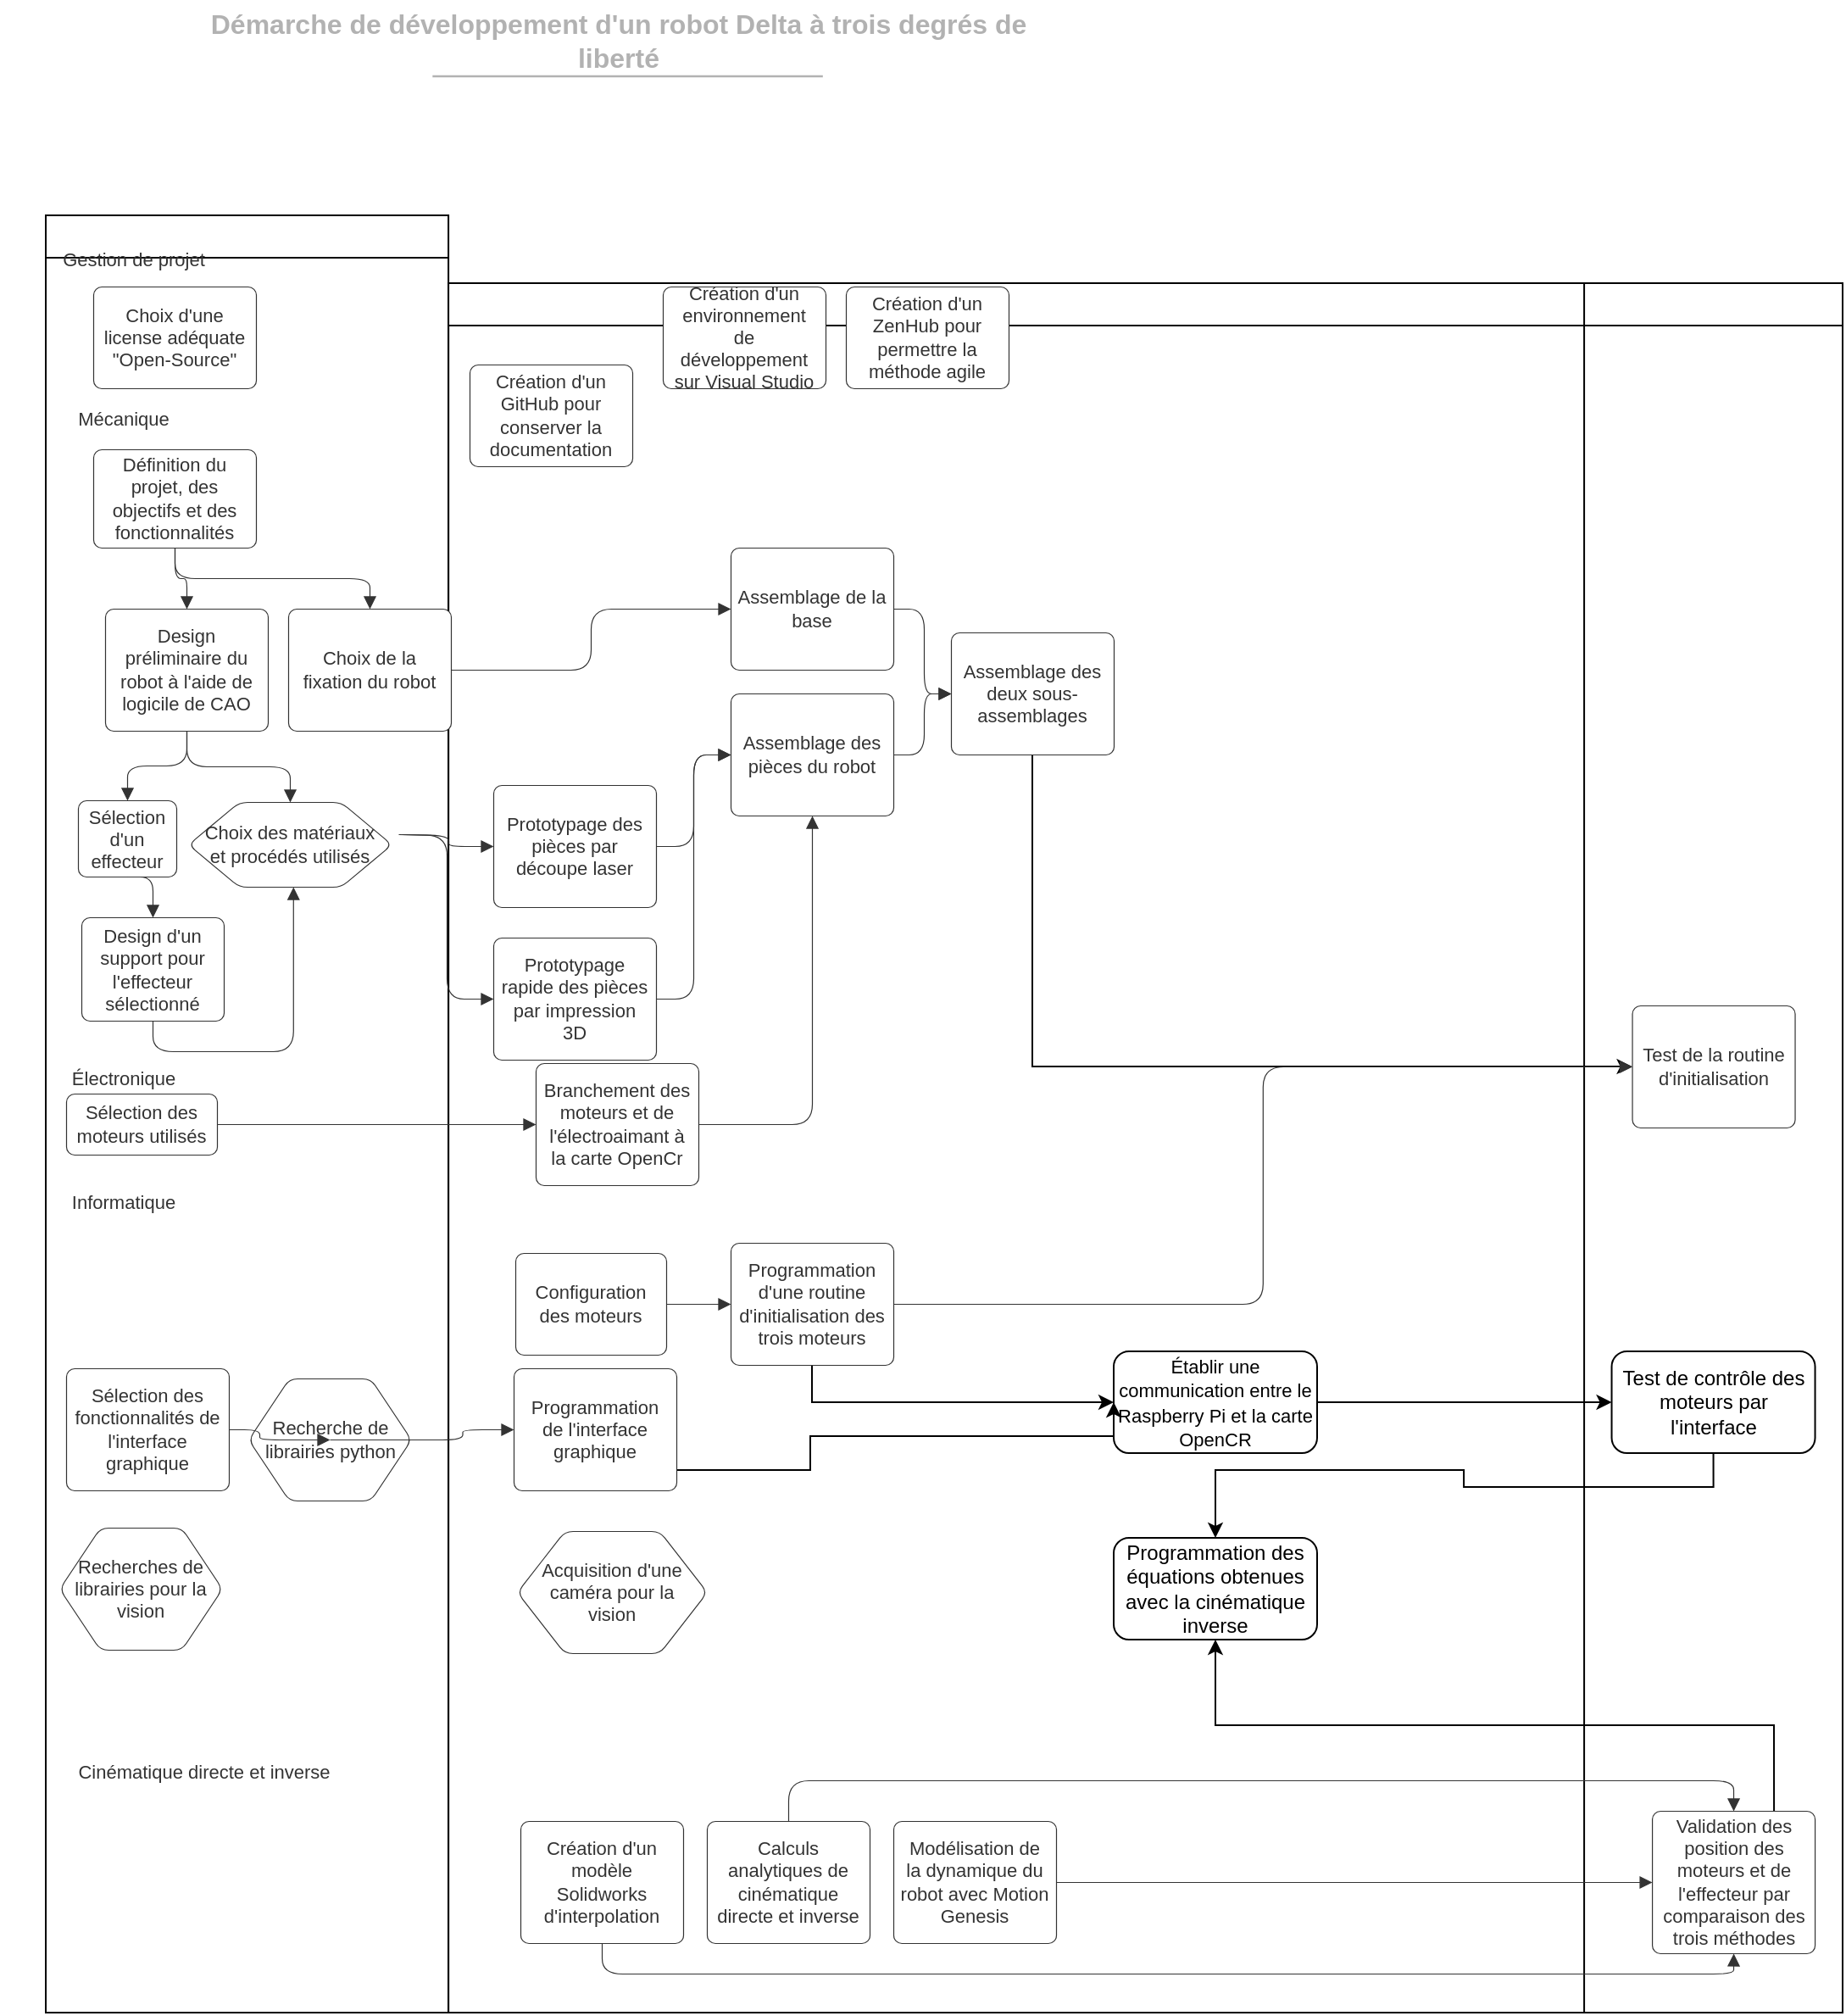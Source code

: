 <mxfile version="12.8.2" type="github"><diagram id="wRzOJQo-yiGOzdCGzCg_" name="Page-1"><mxGraphModel dx="1392" dy="527" grid="1" gridSize="10" guides="1" tooltips="1" connect="1" arrows="1" fold="1" page="1" pageScale="1" pageWidth="827" pageHeight="1169" math="0" shadow="0"><root><mxCell id="0"/><mxCell id="1" parent="0"/><mxCell id="FJ4czeCm_M_Wn3fOe1h0-1" value="" style="strokeColor=none;fillColor=none;fontSize=11;spacing=0;strokeOpacity=100;rounded=1;absoluteArcSize=1;arcSize=6;strokeWidth=1.2;" vertex="1" parent="1"><mxGeometry x="240" y="150" width="1060.001" height="1060" as="geometry"/></mxCell><mxCell id="FJ4czeCm_M_Wn3fOe1h0-2" value="Conception" style="shape=swimlane;startSize=25;fontSize=11;fontColor=#ffffff;fontStyle=1;align=center;" vertex="1" parent="FJ4czeCm_M_Wn3fOe1h0-1"><mxGeometry width="237.54" height="1060" as="geometry"/></mxCell><mxCell id="FJ4czeCm_M_Wn3fOe1h0-28" value="Choix des matériaux et procédés utilisés" style="html=1;whiteSpace=wrap;shape=hexagon;perimeter=hexagonPerimeter2;fontSize=11;fontColor=#333333;align=center;spacing=5;strokeColor=#333333;strokeOpacity=100;fillOpacity=100;rounded=1;absoluteArcSize=1;arcSize=9.6;fillColor=#ffffff;strokeWidth=0.6;" vertex="1" parent="FJ4czeCm_M_Wn3fOe1h0-2"><mxGeometry x="84" y="346" width="120" height="50" as="geometry"/></mxCell><mxCell id="FJ4czeCm_M_Wn3fOe1h0-29" value="Recherche de librairies python " style="html=1;whiteSpace=wrap;shape=hexagon;perimeter=hexagonPerimeter2;fontSize=11;fontColor=#333333;align=center;spacing=5;strokeColor=#333333;strokeOpacity=100;fillOpacity=100;rounded=1;absoluteArcSize=1;arcSize=9.6;fillColor=#ffffff;strokeWidth=0.6;" vertex="1" parent="FJ4czeCm_M_Wn3fOe1h0-2"><mxGeometry x="119.5" y="686" width="96" height="72" as="geometry"/></mxCell><mxCell id="FJ4czeCm_M_Wn3fOe1h0-56" value="Cinématique directe et inverse" style="html=1;whiteSpace=wrap;;fontSize=11;fontColor=#333333;align=center;spacing=5;strokeOpacity=0;fillOpacity=0;rounded=1;absoluteArcSize=1;arcSize=9.6;fillColor=#ffffff;strokeWidth=0.6;" vertex="1" parent="FJ4czeCm_M_Wn3fOe1h0-2"><mxGeometry y="900" width="187" height="36" as="geometry"/></mxCell><mxCell id="FJ4czeCm_M_Wn3fOe1h0-3" value="Réalisation" style="shape=swimlane;startSize=25;fontSize=11;fontColor=#ffffff;fontStyle=1;align=center;" vertex="1" parent="FJ4czeCm_M_Wn3fOe1h0-1"><mxGeometry x="237.541" y="40" width="822.46" height="1020" as="geometry"/></mxCell><mxCell id="FJ4czeCm_M_Wn3fOe1h0-34" value="Prototypage rapide des pièces par impression 3D" style="html=1;whiteSpace=wrap;;fontSize=11;fontColor=#333333;align=center;spacing=5;strokeColor=#333333;strokeOpacity=100;fillOpacity=100;rounded=1;absoluteArcSize=1;arcSize=9.6;fillColor=#ffffff;strokeWidth=0.6;" vertex="1" parent="FJ4czeCm_M_Wn3fOe1h0-3"><mxGeometry x="26.459" y="386" width="96" height="72" as="geometry"/></mxCell><mxCell id="FJ4czeCm_M_Wn3fOe1h0-35" value="Prototypage des pièces par découpe laser" style="html=1;whiteSpace=wrap;;fontSize=11;fontColor=#333333;align=center;spacing=5;strokeColor=#333333;strokeOpacity=100;fillOpacity=100;rounded=1;absoluteArcSize=1;arcSize=9.6;fillColor=#ffffff;strokeWidth=0.6;" vertex="1" parent="FJ4czeCm_M_Wn3fOe1h0-3"><mxGeometry x="26.459" y="296" width="96" height="72" as="geometry"/></mxCell><mxCell id="FJ4czeCm_M_Wn3fOe1h0-4" value="Tests" style="shape=swimlane;startSize=25;fontSize=11;fontColor=#ffffff;fontStyle=1;align=center;" vertex="1" parent="FJ4czeCm_M_Wn3fOe1h0-3"><mxGeometry x="670" width="152.46" height="1020" as="geometry"/></mxCell><mxCell id="FJ4czeCm_M_Wn3fOe1h0-61" value="Test de la routine d'initialisation" style="html=1;whiteSpace=wrap;;fontSize=11;fontColor=#333333;align=center;spacing=5;strokeColor=#333333;strokeOpacity=100;fillOpacity=100;rounded=1;absoluteArcSize=1;arcSize=9.6;fillColor=#ffffff;strokeWidth=0.6;" vertex="1" parent="FJ4czeCm_M_Wn3fOe1h0-4"><mxGeometry x="28.23" y="426" width="96" height="72" as="geometry"/></mxCell><mxCell id="FJ4czeCm_M_Wn3fOe1h0-55" value="Validation des position des moteurs et de l'effecteur par comparaison des trois méthodes" style="html=1;whiteSpace=wrap;;fontSize=11;fontColor=#333333;align=center;spacing=5;strokeColor=#333333;strokeOpacity=100;fillOpacity=100;rounded=1;absoluteArcSize=1;arcSize=9.6;fillColor=#ffffff;strokeWidth=0.6;" vertex="1" parent="FJ4czeCm_M_Wn3fOe1h0-4"><mxGeometry x="40.0" y="901" width="96" height="84" as="geometry"/></mxCell><mxCell id="FJ4czeCm_M_Wn3fOe1h0-69" value="Test de contrôle des moteurs par l'interface" style="rounded=1;whiteSpace=wrap;html=1;" vertex="1" parent="FJ4czeCm_M_Wn3fOe1h0-4"><mxGeometry x="16.229" y="630" width="120" height="60" as="geometry"/></mxCell><mxCell id="FJ4czeCm_M_Wn3fOe1h0-70" style="edgeStyle=orthogonalEdgeStyle;rounded=0;orthogonalLoop=1;jettySize=auto;html=1;exitX=1;exitY=0.5;exitDx=0;exitDy=0;" edge="1" parent="FJ4czeCm_M_Wn3fOe1h0-3" source="FJ4czeCm_M_Wn3fOe1h0-65" target="FJ4czeCm_M_Wn3fOe1h0-69"><mxGeometry relative="1" as="geometry"/></mxCell><mxCell id="FJ4czeCm_M_Wn3fOe1h0-65" value="&lt;font style=&quot;font-size: 11px&quot;&gt;Établir une communication entre le Raspberry Pi et la carte OpenCR&lt;/font&gt;" style="rounded=1;whiteSpace=wrap;html=1;" vertex="1" parent="FJ4czeCm_M_Wn3fOe1h0-3"><mxGeometry x="392.459" y="630" width="120" height="60" as="geometry"/></mxCell><mxCell id="FJ4czeCm_M_Wn3fOe1h0-23" value="Création d'un GitHub pour conserver la documentation" style="html=1;whiteSpace=wrap;;fontSize=11;fontColor=#333333;align=center;spacing=5;strokeColor=#333333;strokeOpacity=100;fillOpacity=100;rounded=1;absoluteArcSize=1;arcSize=9.6;fillColor=#ffffff;strokeWidth=0.6;" vertex="1" parent="FJ4czeCm_M_Wn3fOe1h0-3"><mxGeometry x="12.459" y="48" width="96" height="60" as="geometry"/></mxCell><mxCell id="FJ4czeCm_M_Wn3fOe1h0-53" value="Création d'un modèle Solidworks d'interpolation" style="html=1;whiteSpace=wrap;;fontSize=11;fontColor=#333333;align=center;spacing=5;strokeColor=#333333;strokeOpacity=100;fillOpacity=100;rounded=1;absoluteArcSize=1;arcSize=9.6;fillColor=#ffffff;strokeWidth=0.6;" vertex="1" parent="FJ4czeCm_M_Wn3fOe1h0-3"><mxGeometry x="42.459" y="907" width="96" height="72" as="geometry"/></mxCell><mxCell id="FJ4czeCm_M_Wn3fOe1h0-57" value="" style="html=1;jettySize=18;fontSize=11;strokeColor=#333333;strokeOpacity=100;strokeWidth=0.6;rounded=1;arcSize=24;edgeStyle=orthogonalEdgeStyle;startArrow=none;;endArrow=block;endFill=1;;exitX=0.5;exitY=1.004;exitPerimeter=1;entryX=0.5;entryY=1.004;entryPerimeter=1;" edge="1" parent="FJ4czeCm_M_Wn3fOe1h0-3" source="FJ4czeCm_M_Wn3fOe1h0-53" target="FJ4czeCm_M_Wn3fOe1h0-55"><mxGeometry width="100" height="100" relative="1" as="geometry"/></mxCell><mxCell id="FJ4czeCm_M_Wn3fOe1h0-54" value="Calculs analytiques de cinématique directe et inverse" style="html=1;whiteSpace=wrap;;fontSize=11;fontColor=#333333;align=center;spacing=5;strokeColor=#333333;strokeOpacity=100;fillOpacity=100;rounded=1;absoluteArcSize=1;arcSize=9.6;fillColor=#ffffff;strokeWidth=0.6;" vertex="1" parent="FJ4czeCm_M_Wn3fOe1h0-3"><mxGeometry x="152.459" y="907" width="96" height="72" as="geometry"/></mxCell><mxCell id="FJ4czeCm_M_Wn3fOe1h0-58" value="" style="html=1;jettySize=18;fontSize=11;strokeColor=#333333;strokeOpacity=100;strokeWidth=0.6;rounded=1;arcSize=24;edgeStyle=orthogonalEdgeStyle;startArrow=none;;endArrow=block;endFill=1;;exitX=0.5;exitY=-0.004;exitPerimeter=1;entryX=0.5;entryY=-0.004;entryPerimeter=1;" edge="1" parent="FJ4czeCm_M_Wn3fOe1h0-3" source="FJ4czeCm_M_Wn3fOe1h0-54" target="FJ4czeCm_M_Wn3fOe1h0-55"><mxGeometry width="100" height="100" relative="1" as="geometry"/></mxCell><mxCell id="FJ4czeCm_M_Wn3fOe1h0-49" value="Modélisation de la dynamique du robot avec Motion Genesis" style="html=1;whiteSpace=wrap;;fontSize=11;fontColor=#333333;align=center;spacing=5;strokeColor=#333333;strokeOpacity=100;fillOpacity=100;rounded=1;absoluteArcSize=1;arcSize=9.6;fillColor=#ffffff;strokeWidth=0.6;" vertex="1" parent="FJ4czeCm_M_Wn3fOe1h0-3"><mxGeometry x="262.459" y="907" width="96" height="72" as="geometry"/></mxCell><mxCell id="FJ4czeCm_M_Wn3fOe1h0-59" value="" style="html=1;jettySize=18;fontSize=11;strokeColor=#333333;strokeOpacity=100;strokeWidth=0.6;rounded=1;arcSize=24;edgeStyle=orthogonalEdgeStyle;startArrow=none;;endArrow=block;endFill=1;;exitX=1.003;exitY=0.5;exitPerimeter=1;entryX=-0.003;entryY=0.5;entryPerimeter=1;" edge="1" parent="FJ4czeCm_M_Wn3fOe1h0-3" source="FJ4czeCm_M_Wn3fOe1h0-49" target="FJ4czeCm_M_Wn3fOe1h0-55"><mxGeometry width="100" height="100" relative="1" as="geometry"/></mxCell><mxCell id="FJ4czeCm_M_Wn3fOe1h0-72" value="Programmation des équations obtenues avec la cinématique inverse" style="rounded=1;whiteSpace=wrap;html=1;" vertex="1" parent="FJ4czeCm_M_Wn3fOe1h0-3"><mxGeometry x="392.459" y="740" width="120" height="60" as="geometry"/></mxCell><mxCell id="FJ4czeCm_M_Wn3fOe1h0-76" style="edgeStyle=orthogonalEdgeStyle;rounded=0;orthogonalLoop=1;jettySize=auto;html=1;exitX=0.75;exitY=0;exitDx=0;exitDy=0;entryX=0.5;entryY=1;entryDx=0;entryDy=0;" edge="1" parent="FJ4czeCm_M_Wn3fOe1h0-3" source="FJ4czeCm_M_Wn3fOe1h0-55" target="FJ4czeCm_M_Wn3fOe1h0-72"><mxGeometry relative="1" as="geometry"/></mxCell><mxCell id="FJ4czeCm_M_Wn3fOe1h0-77" style="edgeStyle=orthogonalEdgeStyle;rounded=0;orthogonalLoop=1;jettySize=auto;html=1;exitX=0.5;exitY=1;exitDx=0;exitDy=0;entryX=0.5;entryY=0;entryDx=0;entryDy=0;" edge="1" parent="FJ4czeCm_M_Wn3fOe1h0-3" source="FJ4czeCm_M_Wn3fOe1h0-69" target="FJ4czeCm_M_Wn3fOe1h0-72"><mxGeometry relative="1" as="geometry"><Array as="points"><mxPoint x="746" y="710"/><mxPoint x="599" y="710"/><mxPoint x="599" y="700"/><mxPoint x="452" y="700"/></Array></mxGeometry></mxCell><mxCell id="FJ4czeCm_M_Wn3fOe1h0-5" value="Démarche de développement d'un robot Delta à trois degrés de liberté" style="html=1;whiteSpace=wrap;;fontSize=16;fontColor=#b2b2b2;fontStyle=1;align=center;spacingLeft=5.628;spacingRight=9.38;spacingTop=2.68;spacing=4;strokeOpacity=0;fillOpacity=0;rounded=1;absoluteArcSize=1;arcSize=9.6;fillColor=#ffffff;strokeWidth=1.2;" vertex="1" parent="1"><mxGeometry x="324" y="24" width="512" height="44" as="geometry"/></mxCell><mxCell id="FJ4czeCm_M_Wn3fOe1h0-6" value="" style="html=1;jettySize=18;fontSize=11;strokeColor=#b2b2b2;strokeOpacity=100;strokeWidth=1.2;rounded=1;arcSize=16;startArrow=none;;endArrow=none;;exitX=0.296;exitY=0.967;exitPerimeter=1;entryX=0.716;entryY=0.967;entryPerimeter=1;" edge="1" parent="1" source="FJ4czeCm_M_Wn3fOe1h0-5" target="FJ4czeCm_M_Wn3fOe1h0-5"><mxGeometry width="100" height="100" relative="1" as="geometry"/></mxCell><mxCell id="FJ4czeCm_M_Wn3fOe1h0-7" value="Mécanique" style="html=1;whiteSpace=wrap;;fontSize=11;fontColor=#333333;align=center;spacing=5;strokeOpacity=0;fillOpacity=0;rounded=1;absoluteArcSize=1;arcSize=9.6;fillColor=#ffffff;strokeWidth=0.6;" vertex="1" parent="1"><mxGeometry x="214" y="252" width="144" height="36" as="geometry"/></mxCell><mxCell id="FJ4czeCm_M_Wn3fOe1h0-8" value="Informatique" style="html=1;whiteSpace=wrap;;fontSize=11;fontColor=#333333;align=center;spacing=5;strokeOpacity=0;fillOpacity=0;rounded=1;absoluteArcSize=1;arcSize=9.6;fillColor=#ffffff;strokeWidth=0.6;" vertex="1" parent="1"><mxGeometry x="214" y="714" width="144" height="36" as="geometry"/></mxCell><mxCell id="FJ4czeCm_M_Wn3fOe1h0-9" value="Électronique" style="html=1;whiteSpace=wrap;;fontSize=11;fontColor=#333333;align=center;spacing=5;strokeOpacity=0;fillOpacity=0;rounded=1;absoluteArcSize=1;arcSize=9.6;fillColor=#ffffff;strokeWidth=0.6;" vertex="1" parent="1"><mxGeometry x="214" y="641" width="144" height="36" as="geometry"/></mxCell><mxCell id="FJ4czeCm_M_Wn3fOe1h0-10" value="Définition du projet, des objectifs et des fonctionnalités" style="html=1;whiteSpace=wrap;;fontSize=11;fontColor=#333333;align=center;spacing=5;strokeColor=#333333;strokeOpacity=100;fillOpacity=100;rounded=1;absoluteArcSize=1;arcSize=9.6;fillColor=#ffffff;strokeWidth=0.6;" vertex="1" parent="1"><mxGeometry x="268" y="288" width="96" height="58" as="geometry"/></mxCell><mxCell id="FJ4czeCm_M_Wn3fOe1h0-11" value="Design préliminaire du robot à l'aide de logicile de CAO" style="html=1;whiteSpace=wrap;;fontSize=11;fontColor=#333333;align=center;spacing=5;strokeColor=#333333;strokeOpacity=100;fillOpacity=100;rounded=1;absoluteArcSize=1;arcSize=9.6;fillColor=#ffffff;strokeWidth=0.6;" vertex="1" parent="1"><mxGeometry x="275" y="382" width="96" height="72" as="geometry"/></mxCell><mxCell id="FJ4czeCm_M_Wn3fOe1h0-12" value="Choix de la fixation du robot" style="html=1;whiteSpace=wrap;;fontSize=11;fontColor=#333333;align=center;spacing=5;strokeColor=#333333;strokeOpacity=100;fillOpacity=100;rounded=1;absoluteArcSize=1;arcSize=9.6;fillColor=#ffffff;strokeWidth=0.6;" vertex="1" parent="1"><mxGeometry x="383" y="382" width="96" height="72" as="geometry"/></mxCell><mxCell id="FJ4czeCm_M_Wn3fOe1h0-13" value="Sélection d'un effecteur" style="html=1;whiteSpace=wrap;;fontSize=11;fontColor=#333333;align=center;spacing=5;strokeColor=#333333;strokeOpacity=100;fillOpacity=100;rounded=1;absoluteArcSize=1;arcSize=9.6;fillColor=#ffffff;strokeWidth=0.6;" vertex="1" parent="1"><mxGeometry x="259" y="495" width="58" height="45" as="geometry"/></mxCell><mxCell id="FJ4czeCm_M_Wn3fOe1h0-14" value="" style="html=1;jettySize=18;fontSize=11;strokeColor=#333333;strokeOpacity=100;strokeWidth=0.6;rounded=1;arcSize=24;edgeStyle=orthogonalEdgeStyle;startArrow=none;;endArrow=block;endFill=1;;exitX=0.5;exitY=1.004;exitPerimeter=1;entryX=0.5;entryY=-0.007;entryPerimeter=1;" edge="1" parent="1" source="FJ4czeCm_M_Wn3fOe1h0-11" target="FJ4czeCm_M_Wn3fOe1h0-13"><mxGeometry width="100" height="100" relative="1" as="geometry"/></mxCell><mxCell id="FJ4czeCm_M_Wn3fOe1h0-15" value="" style="html=1;jettySize=18;fontSize=11;strokeColor=#333333;strokeOpacity=100;strokeWidth=0.6;rounded=1;arcSize=24;edgeStyle=orthogonalEdgeStyle;startArrow=none;;endArrow=block;endFill=1;;exitX=0.5;exitY=1.004;exitPerimeter=1;entryX=0.5;entryY=-0.006;entryPerimeter=1;" edge="1" parent="1" source="FJ4czeCm_M_Wn3fOe1h0-11" target="FJ4czeCm_M_Wn3fOe1h0-28"><mxGeometry width="100" height="100" relative="1" as="geometry"/></mxCell><mxCell id="FJ4czeCm_M_Wn3fOe1h0-16" value="Branchement des moteurs et de l'électroaimant à la carte OpenCr" style="html=1;whiteSpace=wrap;;fontSize=11;fontColor=#333333;align=center;spacing=5;strokeColor=#333333;strokeOpacity=100;fillOpacity=100;rounded=1;absoluteArcSize=1;arcSize=9.6;fillColor=#ffffff;strokeWidth=0.6;" vertex="1" parent="1"><mxGeometry x="529" y="650" width="96" height="72" as="geometry"/></mxCell><mxCell id="FJ4czeCm_M_Wn3fOe1h0-17" value="" style="html=1;jettySize=18;fontSize=11;strokeColor=#333333;strokeOpacity=100;strokeWidth=0.6;rounded=1;arcSize=24;edgeStyle=orthogonalEdgeStyle;startArrow=none;;endArrow=block;endFill=1;;exitX=0.5;exitY=1.005;exitPerimeter=1;entryX=0.5;entryY=-0.004;entryPerimeter=1;" edge="1" parent="1" source="FJ4czeCm_M_Wn3fOe1h0-10" target="FJ4czeCm_M_Wn3fOe1h0-11"><mxGeometry width="100" height="100" relative="1" as="geometry"/></mxCell><mxCell id="FJ4czeCm_M_Wn3fOe1h0-18" value="" style="html=1;jettySize=18;fontSize=11;strokeColor=#333333;strokeOpacity=100;strokeWidth=0.6;rounded=1;arcSize=24;edgeStyle=orthogonalEdgeStyle;startArrow=none;;endArrow=block;endFill=1;;exitX=0.5;exitY=1.005;exitPerimeter=1;entryX=0.5;entryY=-0.004;entryPerimeter=1;" edge="1" parent="1" source="FJ4czeCm_M_Wn3fOe1h0-10" target="FJ4czeCm_M_Wn3fOe1h0-12"><mxGeometry width="100" height="100" relative="1" as="geometry"/></mxCell><mxCell id="FJ4czeCm_M_Wn3fOe1h0-19" value="Sélection des moteurs utilisés " style="html=1;whiteSpace=wrap;;fontSize=11;fontColor=#333333;align=center;spacing=5;strokeColor=#333333;strokeOpacity=100;fillOpacity=100;rounded=1;absoluteArcSize=1;arcSize=9.6;fillColor=#ffffff;strokeWidth=0.6;" vertex="1" parent="1"><mxGeometry x="252" y="668" width="89" height="36" as="geometry"/></mxCell><mxCell id="FJ4czeCm_M_Wn3fOe1h0-20" value="Gestion de projet" style="html=1;whiteSpace=wrap;;fontSize=11;fontColor=#333333;align=center;spacing=5;strokeOpacity=0;fillOpacity=0;rounded=1;absoluteArcSize=1;arcSize=9.6;fillColor=#ffffff;strokeWidth=0.6;" vertex="1" parent="1"><mxGeometry x="220" y="158" width="144" height="36" as="geometry"/></mxCell><mxCell id="FJ4czeCm_M_Wn3fOe1h0-21" value="Design d'un support pour l'effecteur sélectionné" style="html=1;whiteSpace=wrap;;fontSize=11;fontColor=#333333;align=center;spacing=5;strokeColor=#333333;strokeOpacity=100;fillOpacity=100;rounded=1;absoluteArcSize=1;arcSize=9.6;fillColor=#ffffff;strokeWidth=0.6;" vertex="1" parent="1"><mxGeometry x="261" y="564" width="84" height="61" as="geometry"/></mxCell><mxCell id="FJ4czeCm_M_Wn3fOe1h0-22" value="" style="html=1;jettySize=18;fontSize=11;strokeColor=#333333;strokeOpacity=100;strokeWidth=0.6;rounded=1;arcSize=24;edgeStyle=orthogonalEdgeStyle;startArrow=none;;endArrow=block;endFill=1;;exitX=0.5;exitY=1.007;exitPerimeter=1;entryX=0.5;entryY=-0.005;entryPerimeter=1;" edge="1" parent="1" source="FJ4czeCm_M_Wn3fOe1h0-13" target="FJ4czeCm_M_Wn3fOe1h0-21"><mxGeometry width="100" height="100" relative="1" as="geometry"/></mxCell><mxCell id="FJ4czeCm_M_Wn3fOe1h0-24" value="Création d'un environnement de développement sur Visual Studio" style="html=1;whiteSpace=wrap;;fontSize=11;fontColor=#333333;align=center;spacing=5;strokeColor=#333333;strokeOpacity=100;fillOpacity=100;rounded=1;absoluteArcSize=1;arcSize=9.6;fillColor=#ffffff;strokeWidth=0.6;" vertex="1" parent="1"><mxGeometry x="604" y="192" width="96" height="60" as="geometry"/></mxCell><mxCell id="FJ4czeCm_M_Wn3fOe1h0-25" value="Création d'un ZenHub pour permettre la méthode agile" style="html=1;whiteSpace=wrap;;fontSize=11;fontColor=#333333;align=center;spacing=5;strokeColor=#333333;strokeOpacity=100;fillOpacity=100;rounded=1;absoluteArcSize=1;arcSize=9.6;fillColor=#ffffff;strokeWidth=0.6;" vertex="1" parent="1"><mxGeometry x="712" y="192" width="96" height="60" as="geometry"/></mxCell><mxCell id="FJ4czeCm_M_Wn3fOe1h0-26" value="Choix d'une license adéquate &quot;Open-Source&quot;" style="html=1;whiteSpace=wrap;;fontSize=11;fontColor=#333333;align=center;spacing=5;strokeColor=#333333;strokeOpacity=100;fillOpacity=100;rounded=1;absoluteArcSize=1;arcSize=9.6;fillColor=#ffffff;strokeWidth=0.6;" vertex="1" parent="1"><mxGeometry x="268" y="192" width="96" height="60" as="geometry"/></mxCell><mxCell id="FJ4czeCm_M_Wn3fOe1h0-27" value="Sélection des fonctionnalités de l'interface graphique" style="html=1;whiteSpace=wrap;;fontSize=11;fontColor=#333333;align=center;spacing=5;strokeColor=#333333;strokeOpacity=100;fillOpacity=100;rounded=1;absoluteArcSize=1;arcSize=9.6;fillColor=#ffffff;strokeWidth=0.6;" vertex="1" parent="1"><mxGeometry x="252" y="830" width="96" height="72" as="geometry"/></mxCell><mxCell id="FJ4czeCm_M_Wn3fOe1h0-30" value="" style="html=1;jettySize=18;fontSize=11;strokeColor=#333333;strokeOpacity=100;strokeWidth=0.6;rounded=1;arcSize=24;edgeStyle=orthogonalEdgeStyle;startArrow=none;;endArrow=block;endFill=1;;exitX=1.003;exitY=0.5;exitPerimeter=1;entryX=0.011;entryY=0.5;entryPerimeter=1;" edge="1" parent="1" source="FJ4czeCm_M_Wn3fOe1h0-27" target="FJ4czeCm_M_Wn3fOe1h0-29"><mxGeometry width="100" height="100" relative="1" as="geometry"/></mxCell><mxCell id="FJ4czeCm_M_Wn3fOe1h0-67" style="edgeStyle=orthogonalEdgeStyle;rounded=0;orthogonalLoop=1;jettySize=auto;html=1;exitX=1;exitY=0.5;exitDx=0;exitDy=0;entryX=0;entryY=0.5;entryDx=0;entryDy=0;" edge="1" parent="1" source="FJ4czeCm_M_Wn3fOe1h0-31" target="FJ4czeCm_M_Wn3fOe1h0-65"><mxGeometry relative="1" as="geometry"><Array as="points"><mxPoint x="612" y="890"/><mxPoint x="691" y="890"/><mxPoint x="691" y="870"/></Array></mxGeometry></mxCell><mxCell id="FJ4czeCm_M_Wn3fOe1h0-31" value="Programmation de l'interface graphique" style="html=1;whiteSpace=wrap;;fontSize=11;fontColor=#333333;align=center;spacing=5;strokeColor=#333333;strokeOpacity=100;fillOpacity=100;rounded=1;absoluteArcSize=1;arcSize=9.6;fillColor=#ffffff;strokeWidth=0.6;" vertex="1" parent="1"><mxGeometry x="516" y="830" width="96" height="72" as="geometry"/></mxCell><mxCell id="FJ4czeCm_M_Wn3fOe1h0-32" value="Acquisition d'une caméra pour la vision" style="html=1;whiteSpace=wrap;shape=hexagon;perimeter=hexagonPerimeter2;fontSize=11;fontColor=#333333;align=center;spacing=5;strokeColor=#333333;strokeOpacity=100;fillOpacity=100;rounded=1;absoluteArcSize=1;arcSize=9.6;fillColor=#ffffff;strokeWidth=0.6;" vertex="1" parent="1"><mxGeometry x="518" y="926" width="112" height="72" as="geometry"/></mxCell><mxCell id="FJ4czeCm_M_Wn3fOe1h0-33" value="Recherches de librairies pour la vision" style="html=1;whiteSpace=wrap;shape=hexagon;perimeter=hexagonPerimeter2;fontSize=11;fontColor=#333333;align=center;spacing=5;strokeColor=#333333;strokeOpacity=100;fillOpacity=100;rounded=1;absoluteArcSize=1;arcSize=9.6;fillColor=#ffffff;strokeWidth=0.6;" vertex="1" parent="1"><mxGeometry x="248" y="924" width="96" height="72" as="geometry"/></mxCell><mxCell id="FJ4czeCm_M_Wn3fOe1h0-36" value="Assemblage des pièces du robot" style="html=1;whiteSpace=wrap;;fontSize=11;fontColor=#333333;align=center;spacing=5;strokeColor=#333333;strokeOpacity=100;fillOpacity=100;rounded=1;absoluteArcSize=1;arcSize=9.6;fillColor=#ffffff;strokeWidth=0.6;" vertex="1" parent="1"><mxGeometry x="644" y="432" width="96" height="72" as="geometry"/></mxCell><mxCell id="FJ4czeCm_M_Wn3fOe1h0-37" value="Assemblage de la base" style="html=1;whiteSpace=wrap;;fontSize=11;fontColor=#333333;align=center;spacing=5;strokeColor=#333333;strokeOpacity=100;fillOpacity=100;rounded=1;absoluteArcSize=1;arcSize=9.6;fillColor=#ffffff;strokeWidth=0.6;" vertex="1" parent="1"><mxGeometry x="644" y="346" width="96" height="72" as="geometry"/></mxCell><mxCell id="FJ4czeCm_M_Wn3fOe1h0-63" style="edgeStyle=orthogonalEdgeStyle;rounded=0;orthogonalLoop=1;jettySize=auto;html=1;exitX=0.5;exitY=1;exitDx=0;exitDy=0;entryX=0;entryY=0.5;entryDx=0;entryDy=0;" edge="1" parent="1" source="FJ4czeCm_M_Wn3fOe1h0-38" target="FJ4czeCm_M_Wn3fOe1h0-61"><mxGeometry relative="1" as="geometry"/></mxCell><mxCell id="FJ4czeCm_M_Wn3fOe1h0-38" value="Assemblage des deux sous-assemblages" style="html=1;whiteSpace=wrap;;fontSize=11;fontColor=#333333;align=center;spacing=5;strokeColor=#333333;strokeOpacity=100;fillOpacity=100;rounded=1;absoluteArcSize=1;arcSize=9.6;fillColor=#ffffff;strokeWidth=0.6;" vertex="1" parent="1"><mxGeometry x="774" y="396" width="96" height="72" as="geometry"/></mxCell><mxCell id="FJ4czeCm_M_Wn3fOe1h0-39" value="" style="html=1;jettySize=18;fontSize=11;strokeColor=#333333;strokeOpacity=100;strokeWidth=0.6;rounded=1;arcSize=24;edgeStyle=orthogonalEdgeStyle;startArrow=none;;endArrow=block;endFill=1;;exitX=1.003;exitY=0.5;exitPerimeter=1;entryX=-0.003;entryY=0.5;entryPerimeter=1;" edge="1" parent="1" source="FJ4czeCm_M_Wn3fOe1h0-34" target="FJ4czeCm_M_Wn3fOe1h0-36"><mxGeometry width="100" height="100" relative="1" as="geometry"/></mxCell><mxCell id="FJ4czeCm_M_Wn3fOe1h0-40" value="" style="html=1;jettySize=18;fontSize=11;strokeColor=#333333;strokeOpacity=100;strokeWidth=0.6;rounded=1;arcSize=24;edgeStyle=orthogonalEdgeStyle;startArrow=none;;endArrow=block;endFill=1;;exitX=1.003;exitY=0.5;exitPerimeter=1;entryX=-0.003;entryY=0.5;entryPerimeter=1;" edge="1" parent="1" source="FJ4czeCm_M_Wn3fOe1h0-35" target="FJ4czeCm_M_Wn3fOe1h0-36"><mxGeometry width="100" height="100" relative="1" as="geometry"/></mxCell><mxCell id="FJ4czeCm_M_Wn3fOe1h0-41" value="" style="html=1;jettySize=18;fontSize=11;strokeColor=#333333;strokeOpacity=100;strokeWidth=0.6;rounded=1;arcSize=24;edgeStyle=orthogonalEdgeStyle;startArrow=none;;endArrow=block;endFill=1;;entryX=-0.003;entryY=0.5;entryPerimeter=1;" edge="1" parent="1" target="FJ4czeCm_M_Wn3fOe1h0-34"><mxGeometry width="100" height="100" relative="1" as="geometry"><mxPoint x="448" y="515" as="sourcePoint"/></mxGeometry></mxCell><mxCell id="FJ4czeCm_M_Wn3fOe1h0-42" value="" style="html=1;jettySize=18;fontSize=11;strokeColor=#333333;strokeOpacity=100;strokeWidth=0.6;rounded=1;arcSize=24;edgeStyle=orthogonalEdgeStyle;startArrow=none;;endArrow=block;endFill=1;;entryX=-0.003;entryY=0.5;entryPerimeter=1;" edge="1" parent="1" target="FJ4czeCm_M_Wn3fOe1h0-35"><mxGeometry width="100" height="100" relative="1" as="geometry"><mxPoint x="450" y="515" as="sourcePoint"/></mxGeometry></mxCell><mxCell id="FJ4czeCm_M_Wn3fOe1h0-43" value="" style="html=1;jettySize=18;fontSize=11;strokeColor=#333333;strokeOpacity=100;strokeWidth=0.6;rounded=1;arcSize=24;edgeStyle=orthogonalEdgeStyle;startArrow=none;;endArrow=block;endFill=1;;exitX=1.003;exitY=0.5;exitPerimeter=1;entryX=-0.003;entryY=0.5;entryPerimeter=1;" edge="1" parent="1" source="FJ4czeCm_M_Wn3fOe1h0-12" target="FJ4czeCm_M_Wn3fOe1h0-37"><mxGeometry width="100" height="100" relative="1" as="geometry"/></mxCell><mxCell id="FJ4czeCm_M_Wn3fOe1h0-44" value="" style="html=1;jettySize=18;fontSize=11;strokeColor=#333333;strokeOpacity=100;strokeWidth=0.6;rounded=1;arcSize=24;edgeStyle=orthogonalEdgeStyle;startArrow=none;;endArrow=block;endFill=1;;exitX=1.003;exitY=0.5;exitPerimeter=1;entryX=-0.003;entryY=0.5;entryPerimeter=1;" edge="1" parent="1" source="FJ4czeCm_M_Wn3fOe1h0-37" target="FJ4czeCm_M_Wn3fOe1h0-38"><mxGeometry width="100" height="100" relative="1" as="geometry"/></mxCell><mxCell id="FJ4czeCm_M_Wn3fOe1h0-45" value="" style="html=1;jettySize=18;fontSize=11;strokeColor=#333333;strokeOpacity=100;strokeWidth=0.6;rounded=1;arcSize=24;edgeStyle=orthogonalEdgeStyle;startArrow=none;;endArrow=block;endFill=1;;exitX=1.003;exitY=0.5;exitPerimeter=1;entryX=-0.003;entryY=0.5;entryPerimeter=1;" edge="1" parent="1" source="FJ4czeCm_M_Wn3fOe1h0-36" target="FJ4czeCm_M_Wn3fOe1h0-38"><mxGeometry width="100" height="100" relative="1" as="geometry"/></mxCell><mxCell id="FJ4czeCm_M_Wn3fOe1h0-46" value="" style="html=1;jettySize=18;fontSize=11;strokeColor=#333333;strokeOpacity=100;strokeWidth=0.6;rounded=1;arcSize=24;edgeStyle=orthogonalEdgeStyle;startArrow=none;;endArrow=block;endFill=1;;exitX=1.003;exitY=0.5;exitPerimeter=1;entryX=-0.003;entryY=0.5;entryPerimeter=1;" edge="1" parent="1" source="FJ4czeCm_M_Wn3fOe1h0-19" target="FJ4czeCm_M_Wn3fOe1h0-16"><mxGeometry width="100" height="100" relative="1" as="geometry"/></mxCell><mxCell id="FJ4czeCm_M_Wn3fOe1h0-47" value="" style="html=1;jettySize=18;fontSize=11;strokeColor=#333333;strokeOpacity=100;strokeWidth=0.6;rounded=1;arcSize=24;edgeStyle=orthogonalEdgeStyle;startArrow=none;;endArrow=block;endFill=1;;exitX=1.003;exitY=0.5;exitPerimeter=1;entryX=0.5;entryY=1.004;entryPerimeter=1;" edge="1" parent="1" source="FJ4czeCm_M_Wn3fOe1h0-16" target="FJ4czeCm_M_Wn3fOe1h0-36"><mxGeometry width="100" height="100" relative="1" as="geometry"/></mxCell><mxCell id="FJ4czeCm_M_Wn3fOe1h0-48" value="" style="html=1;jettySize=18;fontSize=11;strokeColor=#333333;strokeOpacity=100;strokeWidth=0.6;rounded=1;arcSize=24;edgeStyle=orthogonalEdgeStyle;startArrow=none;;endArrow=block;endFill=1;;exitX=0.989;exitY=0.5;exitPerimeter=1;entryX=-0.003;entryY=0.5;entryPerimeter=1;" edge="1" parent="1" source="FJ4czeCm_M_Wn3fOe1h0-29" target="FJ4czeCm_M_Wn3fOe1h0-31"><mxGeometry width="100" height="100" relative="1" as="geometry"/></mxCell><mxCell id="FJ4czeCm_M_Wn3fOe1h0-50" value="Configuration des moteurs" style="html=1;whiteSpace=wrap;;fontSize=11;fontColor=#333333;align=center;spacing=5;strokeColor=#333333;strokeOpacity=100;fillOpacity=100;rounded=1;absoluteArcSize=1;arcSize=9.6;fillColor=#ffffff;strokeWidth=0.6;" vertex="1" parent="1"><mxGeometry x="517" y="762" width="89" height="60" as="geometry"/></mxCell><mxCell id="FJ4czeCm_M_Wn3fOe1h0-66" style="edgeStyle=orthogonalEdgeStyle;rounded=0;orthogonalLoop=1;jettySize=auto;html=1;exitX=0.5;exitY=1;exitDx=0;exitDy=0;entryX=0;entryY=0.5;entryDx=0;entryDy=0;" edge="1" parent="1" source="FJ4czeCm_M_Wn3fOe1h0-51" target="FJ4czeCm_M_Wn3fOe1h0-65"><mxGeometry relative="1" as="geometry"/></mxCell><mxCell id="FJ4czeCm_M_Wn3fOe1h0-51" value="Programmation d'une routine d'initialisation des trois moteurs" style="html=1;whiteSpace=wrap;;fontSize=11;fontColor=#333333;align=center;spacing=5;strokeColor=#333333;strokeOpacity=100;fillOpacity=100;rounded=1;absoluteArcSize=1;arcSize=9.6;fillColor=#ffffff;strokeWidth=0.6;" vertex="1" parent="1"><mxGeometry x="644" y="756" width="96" height="72" as="geometry"/></mxCell><mxCell id="FJ4czeCm_M_Wn3fOe1h0-52" value="" style="html=1;jettySize=18;fontSize=11;strokeColor=#333333;strokeOpacity=100;strokeWidth=0.6;rounded=1;arcSize=24;edgeStyle=orthogonalEdgeStyle;startArrow=none;;endArrow=block;endFill=1;;exitX=1.003;exitY=0.5;exitPerimeter=1;entryX=-0.003;entryY=0.5;entryPerimeter=1;" edge="1" parent="1" source="FJ4czeCm_M_Wn3fOe1h0-50" target="FJ4czeCm_M_Wn3fOe1h0-51"><mxGeometry width="100" height="100" relative="1" as="geometry"/></mxCell><mxCell id="FJ4czeCm_M_Wn3fOe1h0-60" value="" style="html=1;jettySize=18;fontSize=11;strokeColor=#333333;strokeOpacity=100;strokeWidth=0.6;rounded=1;arcSize=24;edgeStyle=orthogonalEdgeStyle;startArrow=none;;endArrow=block;endFill=1;;exitX=0.5;exitY=1.005;exitPerimeter=1;entryX=0.516;entryY=1.006;entryPerimeter=1;" edge="1" parent="1" source="FJ4czeCm_M_Wn3fOe1h0-21" target="FJ4czeCm_M_Wn3fOe1h0-28"><mxGeometry width="100" height="100" relative="1" as="geometry"/></mxCell><mxCell id="FJ4czeCm_M_Wn3fOe1h0-62" value="" style="html=1;jettySize=18;fontSize=11;strokeColor=#333333;strokeOpacity=100;strokeWidth=0.6;rounded=1;arcSize=24;edgeStyle=orthogonalEdgeStyle;startArrow=none;;endArrow=block;endFill=1;;exitX=1.003;exitY=0.5;exitPerimeter=1;entryX=-0.003;entryY=0.5;entryPerimeter=1;" edge="1" parent="1" source="FJ4czeCm_M_Wn3fOe1h0-51" target="FJ4czeCm_M_Wn3fOe1h0-61"><mxGeometry width="100" height="100" relative="1" as="geometry"/></mxCell></root></mxGraphModel></diagram></mxfile>